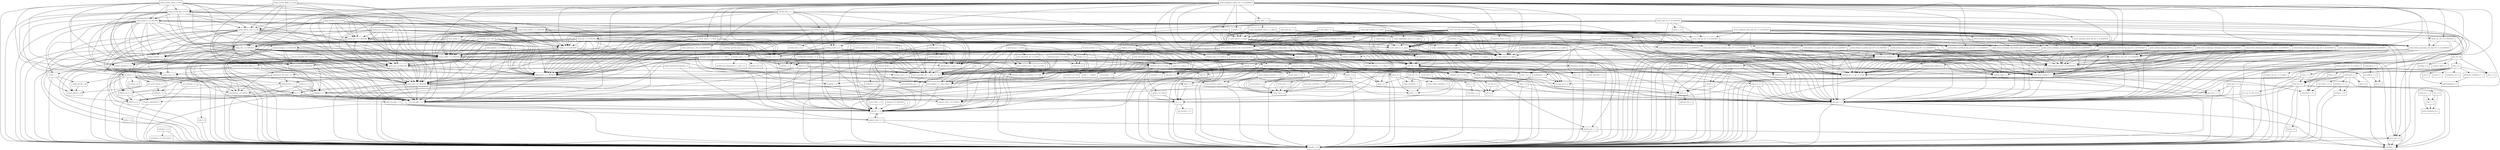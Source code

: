 digraph dependencies {
  node [shape = box, fontsize=10.0];
  activemq_broker_5_15_1 -> activemq_client_5_15_1;
  activemq_broker_5_15_1 -> geronimo_jms_1_1_spec_1_1_1;
  activemq_broker_5_15_1 -> guava_23_0;
  activemq_broker_5_15_1 -> hawtbuf_1_11;
  activemq_broker_5_15_1 -> jackson_databind_2_9_1;
  activemq_broker_5_15_1 -> jboss_transaction_api_1_2_spec_1_0_1_Final;
  activemq_broker_5_15_1 -> org_osgi_core_6_0_0;
  activemq_broker_5_15_1 -> slf4j_api_1_7_25;
  activemq_broker_5_15_1 -> xml_apis_1_4_01;
  activemq_client_5_15_1 -> commons_net_3_6;
  activemq_client_5_15_1 -> geronimo_j2ee_management_1_1_spec_1_0_1;
  activemq_client_5_15_1 -> geronimo_jms_1_1_spec_1_1_1;
  activemq_client_5_15_1 -> hawtbuf_1_11;
  activemq_client_5_15_1 -> jboss_transaction_api_1_2_spec_1_0_1_Final;
  activemq_client_5_15_1 -> slf4j_api_1_7_25;
  activemq_client_5_15_1 -> xml_apis_1_4_01;
  activemq_jms_pool_5_15_1 -> commons_pool2_2_4_2;
  activemq_jms_pool_5_15_1 -> geronimo_jms_1_1_spec_1_1_1;
  activemq_jms_pool_5_15_1 -> jboss_transaction_api_1_2_spec_1_0_1_Final;
  activemq_jms_pool_5_15_1 -> slf4j_api_1_7_25;
  activemq_kahadb_store_5_15_1 -> activemq_broker_5_15_1;
  activemq_kahadb_store_5_15_1 -> activemq_client_5_15_1;
  activemq_kahadb_store_5_15_1 -> geronimo_jms_1_1_spec_1_1_1;
  activemq_kahadb_store_5_15_1 -> jboss_transaction_api_1_2_spec_1_0_1_Final;
  activemq_kahadb_store_5_15_1 -> slf4j_api_1_7_25;
  activemq_openwire_legacy_5_15_1 -> activemq_client_5_15_1;
  activemq_pool_5_15_1 -> activemq_client_5_15_1;
  activemq_pool_5_15_1 -> activemq_jms_pool_5_15_1;
  activemq_pool_5_15_1 -> geronimo_jms_1_1_spec_1_1_1;
  activemq_pool_5_15_1 -> jboss_transaction_api_1_2_spec_1_0_1_Final;
  activemq_pool_5_15_1 -> slf4j_api_1_7_25;
  activemq_spring_5_15_1 -> activemq_broker_5_15_1;
  activemq_spring_5_15_1 -> activemq_client_5_15_1;
  activemq_spring_5_15_1 -> activemq_jms_pool_5_15_1;
  activemq_spring_5_15_1 -> activemq_pool_5_15_1;
  activemq_spring_5_15_1 -> geronimo_jms_1_1_spec_1_1_1;
  activemq_spring_5_15_1 -> jboss_transaction_api_1_2_spec_1_0_1_Final;
  activemq_spring_5_15_1 -> slf4j_api_1_7_25;
  activemq_spring_5_15_1 -> spring_beans_5_0_0_RELEASE;
  activemq_spring_5_15_1 -> spring_context_5_0_0_RELEASE;
  activemq_spring_5_15_1 -> spring_core_5_0_0_RELEASE;
  activemq_spring_5_15_1 -> xbean_spring_4_5;
  activemq_web_5_15_1 -> activemq_broker_5_15_1;
  activemq_web_5_15_1 -> activemq_client_5_15_1;
  activemq_web_5_15_1 -> activemq_spring_5_15_1;
  activemq_web_5_15_1 -> geronimo_jms_1_1_spec_1_1_1;
  activemq_web_5_15_1 -> jaxb_api_2_2_11;
  activemq_web_5_15_1 -> rome_1_0;
  activemq_web_5_15_1 -> slf4j_api_1_7_25;
  activemq_web_5_15_1 -> spring_beans_5_0_0_RELEASE;
  activemq_web_5_15_1 -> spring_core_5_0_0_RELEASE;
  activemq_web_5_15_1 -> spring_web_5_0_0_RELEASE;
  activemq_web_5_15_1 -> spring_webmvc_5_0_0_RELEASE;
  activemq_web_5_15_1 -> xstream_1_4_10;
  ant_1_10_1 -> ant_launcher_1_10_1;
  ant_1_10_1 -> xml_apis_1_4_01;
  asm_tree_6_0 -> asm_6_0;
  asm_util_6_0 -> asm_6_0;
  asm_util_6_0 -> asm_tree_6_0;
  aspectjweaver_1_9_0_BETA_4 -> jcl_over_slf4j_1_7_25;
  aspectjweaver_1_9_0_BETA_4 -> xml_apis_1_4_01;
  atmosphere_runtime_2_4_11_vaadin2 -> commons_pool2_2_4_2;
  atmosphere_runtime_2_4_11_vaadin2 -> jaxb_api_2_2_11;
  atmosphere_runtime_2_4_11_vaadin2 -> vaadin_slf4j_jdk14_1_6_1;
  atmosphere_runtime_2_4_11_vaadin2 -> xml_apis_1_4_01;
  autoencoder_0_1 -> ejml_0_22;
  autoencoder_0_1 -> jcommon_1_0_16;
  autoencoder_0_1 -> jfreechart_1_0_13;
  autoencoder_0_1 -> scala_library_2_10_2;
  autoencoder_0_1 -> scala_swing_2_10_2;
  autoencoder_0_1 -> weka_dev_3_9_1;
  bcpkix_jdk15on_1_58 -> bcprov_jdk15on_1_58;
  bmad_2_4 -> weka_dev_3_9_1;
  bounce_0_18 -> xml_apis_1_4_01;
  cglib_3_2_5 -> ant_1_10_1;
  cglib_3_2_5 -> asm_6_0;
  citizen_intelligence_agency_2017_9_16_SNAPSHOT -> commons_beanutils_1_9_3;
  citizen_intelligence_agency_2017_9_16_SNAPSHOT -> commons_lang_2_6_0_redhat_6;
  citizen_intelligence_agency_2017_9_16_SNAPSHOT -> commons_lang3_3_6;
  citizen_intelligence_agency_2017_9_16_SNAPSHOT -> dcharts_2_0_0_hack23;
  citizen_intelligence_agency_2017_9_16_SNAPSHOT -> ehcache_2_10_4_1_4;
  citizen_intelligence_agency_2017_9_16_SNAPSHOT -> ehcache_web_2_0_4;
  citizen_intelligence_agency_2017_9_16_SNAPSHOT -> gantt_addon_1_0_1;
  citizen_intelligence_agency_2017_9_16_SNAPSHOT -> hibernate_jpa_2_1_api_1_0_0_Final;
  citizen_intelligence_agency_2017_9_16_SNAPSHOT -> joda_time_2_9_9;
  citizen_intelligence_agency_2017_9_16_SNAPSHOT -> jsoup_1_10_2;
  citizen_intelligence_agency_2017_9_16_SNAPSHOT -> model_common_api_2017_9_16_SNAPSHOT;
  citizen_intelligence_agency_2017_9_16_SNAPSHOT -> model_external_riksdagen_documentcontent_impl_2017_9_16_SNAPSHOT;
  citizen_intelligence_agency_2017_9_16_SNAPSHOT -> model_external_riksdagen_dokumentlista_impl_2017_9_16_SNAPSHOT;
  citizen_intelligence_agency_2017_9_16_SNAPSHOT -> model_external_riksdagen_dokumentstatus_impl_2017_9_16_SNAPSHOT;
  citizen_intelligence_agency_2017_9_16_SNAPSHOT -> model_external_riksdagen_person_impl_2017_9_16_SNAPSHOT;
  citizen_intelligence_agency_2017_9_16_SNAPSHOT -> model_external_riksdagen_utskottsforslag_impl_2017_9_16_SNAPSHOT;
  citizen_intelligence_agency_2017_9_16_SNAPSHOT -> model_external_worldbank_data_impl_2017_9_16_SNAPSHOT;
  citizen_intelligence_agency_2017_9_16_SNAPSHOT -> model_internal_application_user_impl_2017_9_16_SNAPSHOT;
  citizen_intelligence_agency_2017_9_16_SNAPSHOT -> qrcode_2_1;
  citizen_intelligence_agency_2017_9_16_SNAPSHOT -> responsive_layout_2_0_0;
  citizen_intelligence_agency_2017_9_16_SNAPSHOT -> service_api_2017_9_16_SNAPSHOT;
  citizen_intelligence_agency_2017_9_16_SNAPSHOT -> service_external_esv_2017_9_16_SNAPSHOT;
  citizen_intelligence_agency_2017_9_16_SNAPSHOT -> slf4j_api_1_7_25;
  citizen_intelligence_agency_2017_9_16_SNAPSHOT -> spring_aop_5_0_0_RELEASE;
  citizen_intelligence_agency_2017_9_16_SNAPSHOT -> spring_beans_5_0_0_RELEASE;
  citizen_intelligence_agency_2017_9_16_SNAPSHOT -> spring_context_5_0_0_RELEASE;
  citizen_intelligence_agency_2017_9_16_SNAPSHOT -> spring_security_core_5_0_0_M4;
  citizen_intelligence_agency_2017_9_16_SNAPSHOT -> spring_security_web_5_0_0_M4;
  citizen_intelligence_agency_2017_9_16_SNAPSHOT -> spring_tx_5_0_0_RELEASE;
  citizen_intelligence_agency_2017_9_16_SNAPSHOT -> spring_web_5_0_0_RELEASE;
  citizen_intelligence_agency_2017_9_16_SNAPSHOT -> vaadin_server_8_2_0_alpha2;
  citizen_intelligence_agency_2017_9_16_SNAPSHOT -> vaadin_shared_8_2_0_alpha2;
  citizen_intelligence_agency_2017_9_16_SNAPSHOT -> vaadin_spring_2_1_0_beta2;
  colt_2_1_4 -> concurrent_1_3_4;
  commons_beanutils_1_9_3 -> commons_collections_3_2_2_redhat_2;
  commons_beanutils_1_9_3 -> jcl_over_slf4j_1_7_25;
  commons_collections4_4_1 -> xml_apis_1_4_01;
  commons_configuration_1_10 -> commons_beanutils_1_9_3;
  commons_configuration_1_10 -> commons_codec_1_10_0_redhat_5;
  commons_configuration_1_10 -> commons_collections_3_2_2_redhat_2;
  commons_configuration_1_10 -> commons_lang_2_6_0_redhat_6;
  commons_configuration_1_10 -> jcl_over_slf4j_1_7_25;
  commons_configuration_1_10 -> xml_apis_1_4_01;
  commons_dbcp2_2_1_1 -> commons_pool2_2_4_2;
  commons_dbcp2_2_1_1 -> jboss_transaction_api_1_2_spec_1_0_1_Final;
  commons_dbcp2_2_1_1 -> jcl_over_slf4j_1_7_25;
  commons_pool2_2_4_2 -> cglib_3_2_5;
  core_1_1_2 -> arpack_combined_all_0_1;
  dcharts_2_0_0_hack23 -> commons_codec_1_10_0_redhat_5;
  dcharts_2_0_0_hack23 -> commons_lang3_3_6;
  dcharts_2_0_0_hack23 -> gwt_user_2_8_1;
  dcharts_2_0_0_hack23 -> vaadin_client_8_2_0_alpha2;
  dcharts_2_0_0_hack23 -> vaadin_server_8_2_0_alpha2;
  dcharts_2_0_0_hack23 -> vaadin_shared_8_2_0_alpha2;
  dom4j_1_6_1 -> jaxb_api_2_2_11;
  dom4j_1_6_1 -> jaxb_xjc_2_2_11;
  dom4j_1_6_1 -> xml_apis_1_4_01;
  dom4j_1_6_1 -> xpp3_1_1_6;
  easybinder_0_3 -> gentyref_1_2_0_vaadin1;
  easybinder_0_3 -> hibernate_jpa_2_1_api_1_0_0_Final;
  easybinder_0_3 -> vaadin_server_8_2_0_alpha2;
  easybinder_0_3 -> vaadin_shared_8_2_0_alpha2;
  easybinder_0_3 -> validation_api_2_0_0_Final;
  ehcache_2_10_4_1_4 -> hibernate_core_5_2_11_Final;
  ehcache_2_10_4_1_4 -> jboss_transaction_api_1_2_spec_1_0_1_Final;
  ehcache_2_10_4_1_4 -> quartz_2_3_0;
  ehcache_2_10_4_1_4 -> slf4j_api_1_7_25;
  ehcache_2_10_4_1_4 -> xml_apis_1_4_01;
  ehcache_3_4_0 -> cache_api_1_0_0;
  ehcache_3_4_0 -> jaxb_api_2_2_11;
  ehcache_3_4_0 -> slf4j_api_1_7_25;
  ehcache_3_4_0 -> xml_apis_1_4_01;
  ehcache_clustered_3_4_0 -> ehcache_2_10_4_1_4;
  ehcache_clustered_3_4_0 -> ehcache_3_4_0;
  ehcache_clustered_3_4_0 -> jaxb_api_2_2_11;
  ehcache_clustered_3_4_0 -> slf4j_api_1_7_25;
  ehcache_clustered_3_4_0 -> xml_apis_1_4_01;
  ehcache_transactions_3_4_0 -> ehcache_2_10_4_1_4;
  ehcache_transactions_3_4_0 -> ehcache_3_4_0;
  ehcache_transactions_3_4_0 -> jboss_transaction_api_1_2_spec_1_0_1_Final;
  ehcache_transactions_3_4_0 -> slf4j_api_1_7_25;
  ehcache_transactions_3_4_0 -> xml_apis_1_4_01;
  ehcache_web_2_0_4 -> ehcache_2_10_4_1_4;
  ehcache_web_2_0_4 -> slf4j_api_1_7_25;
  elasticsearch_rest_client_5_6_2 -> httpasyncclient_4_1_2;
  elasticsearch_rest_client_5_6_2 -> httpclient_4_5_3;
  elasticsearch_rest_client_5_6_2 -> httpcore_4_4_8;
  elasticsearch_rest_client_5_6_2 -> httpcore_nio_4_4_5;
  elasticsearch_rest_client_5_6_2 -> jcl_over_slf4j_1_7_25;
  elasticsearch_rest_client_sniffer_5_6_2 -> elasticsearch_rest_client_5_6_2;
  elasticsearch_rest_client_sniffer_5_6_2 -> httpcore_4_4_8;
  elasticsearch_rest_client_sniffer_5_6_2 -> jackson_core_2_9_1;
  elasticsearch_rest_client_sniffer_5_6_2 -> jcl_over_slf4j_1_7_25;
  encrypt_properties_2017_9_16_SNAPSHOT -> bcprov_jdk15on_1_58;
  encrypt_properties_2017_9_16_SNAPSHOT -> jasypt_1_9_3_redhat_3;
  fluent_hc_4_5_3 -> httpclient_4_5_3;
  fluent_hc_4_5_3 -> httpcore_4_4_8;
  gantt_addon_1_0_1 -> gwt_user_2_8_1;
  gantt_addon_1_0_1 -> vaadin_client_8_2_0_alpha2;
  gantt_addon_1_0_1 -> vaadin_compatibility_client_8_2_0_alpha2;
  gantt_addon_1_0_1 -> vaadin_compatibility_server_8_2_0_alpha2;
  gantt_addon_1_0_1 -> vaadin_server_8_2_0_alpha2;
  gantt_addon_1_0_1 -> vaadin_shared_8_2_0_alpha2;
  geronimo_jms_1_1_spec_1_1_1 -> jboss_transaction_api_1_2_spec_1_0_1_Final;
  googleauth_1_1_2 -> commons_codec_1_10_0_redhat_5;
  googleauth_1_1_2 -> httpclient_4_5_3;
  guava_23_0 -> animal_sniffer_annotations_1_14;
  guava_23_0 -> error_prone_annotations_2_0_18;
  guava_23_0 -> j2objc_annotations_1_1;
  guava_23_0 -> jsr305_1_3_9;
  gwt_dev_2_8_1 -> animal_sniffer_annotations_1_14;
  gwt_dev_2_8_1 -> ant_1_10_1;
  gwt_dev_2_8_1 -> asm_6_0;
  gwt_dev_2_8_1 -> colt_2_1_4;
  gwt_dev_2_8_1 -> gson_2_8_2;
  gwt_dev_2_8_1 -> j2objc_annotations_1_1;
  gwt_dev_2_8_1 -> jsr305_1_3_9;
  gwt_dev_2_8_1 -> org_osgi_core_6_0_0;
  gwt_dev_2_8_1 -> xml_apis_1_4_01;
  gwt_elemental_2_8_1 -> gwt_user_2_8_1;
  gwt_user_2_8_1 -> asm_6_0;
  gwt_user_2_8_1 -> commons_io_2_6;
  gwt_user_2_8_1 -> gson_2_8_2;
  gwt_user_2_8_1 -> gwt_dev_2_8_1;
  gwt_user_2_8_1 -> icu4j_59_1;
  gwt_user_2_8_1 -> jsinterop_annotations_1_0_1;
  gwt_user_2_8_1 -> jsr305_1_3_9;
  gwt_user_2_8_1 -> junit_4_12;
  gwt_user_2_8_1 -> sac_1_3;
  gwt_user_2_8_1 -> validation_api_2_0_0_Final;
  gwt_user_2_8_1 -> xml_apis_1_4_01;
  hawtdispatch_1_22 -> asm_6_0;
  hawtdispatch_1_22 -> org_osgi_core_6_0_0;
  hawtdispatch_scala_1_22 -> hawtdispatch_1_22;
  hawtdispatch_scala_1_22 -> scala_library_2_10_2;
  hawtdispatch_transport_1_22 -> hawtbuf_1_11;
  hawtdispatch_transport_1_22 -> hawtdispatch_1_22;
  hibernate_commons_annotations_5_0_1_Final -> jboss_logging_3_3_1_Final_redhat_1;
  hibernate_core_5_2_11_Final -> ant_1_10_1;
  hibernate_core_5_2_11_Final -> antlr_2_7_7_redhat_7;
  hibernate_core_5_2_11_Final -> byte_buddy_1_7_5;
  hibernate_core_5_2_11_Final -> classmate_1_3_4;
  hibernate_core_5_2_11_Final -> dom4j_1_6_1;
  hibernate_core_5_2_11_Final -> hibernate_commons_annotations_5_0_1_Final;
  hibernate_core_5_2_11_Final -> hibernate_jpa_2_1_api_1_0_0_Final;
  hibernate_core_5_2_11_Final -> jandex_2_0_3_Final;
  hibernate_core_5_2_11_Final -> javassist_3_22_0_CR2;
  hibernate_core_5_2_11_Final -> jaxb_api_2_2_11;
  hibernate_core_5_2_11_Final -> jboss_logging_3_3_1_Final_redhat_1;
  hibernate_core_5_2_11_Final -> jboss_transaction_api_1_2_spec_1_0_1_Final;
  hibernate_core_5_2_11_Final -> validation_api_2_0_0_Final;
  hibernate_core_5_2_11_Final -> xml_apis_1_4_01;
  hibernate_ehcache_5_2_11_Final -> ehcache_2_10_4_1_4;
  hibernate_ehcache_5_2_11_Final -> hibernate_core_5_2_11_Final;
  hibernate_ehcache_5_2_11_Final -> jboss_logging_3_3_1_Final_redhat_1;
  hibernate_ehcache_5_2_11_Final -> jboss_transaction_api_1_2_spec_1_0_1_Final;
  hibernate_jcache_5_2_11_Final -> cache_api_1_0_0;
  hibernate_jcache_5_2_11_Final -> hibernate_core_5_2_11_Final;
  hibernate_jcache_5_2_11_Final -> jboss_logging_3_3_1_Final_redhat_1;
  hibernate_jcache_5_2_11_Final -> jboss_transaction_api_1_2_spec_1_0_1_Final;
  hibernate_search_elasticsearch_5_8_1_Final -> elasticsearch_rest_client_5_6_2;
  hibernate_search_elasticsearch_5_8_1_Final -> elasticsearch_rest_client_sniffer_5_6_2;
  hibernate_search_elasticsearch_5_8_1_Final -> gson_2_8_2;
  hibernate_search_elasticsearch_5_8_1_Final -> hibernate_commons_annotations_5_0_1_Final;
  hibernate_search_elasticsearch_5_8_1_Final -> hibernate_search_engine_5_8_1_Final;
  hibernate_search_elasticsearch_5_8_1_Final -> httpasyncclient_4_1_2;
  hibernate_search_elasticsearch_5_8_1_Final -> httpclient_4_5_3;
  hibernate_search_elasticsearch_5_8_1_Final -> httpcore_4_4_8;
  hibernate_search_elasticsearch_5_8_1_Final -> httpcore_nio_4_4_5;
  hibernate_search_elasticsearch_5_8_1_Final -> jaxb_api_2_2_11;
  hibernate_search_elasticsearch_5_8_1_Final -> jboss_logging_3_3_1_Final_redhat_1;
  hibernate_search_elasticsearch_5_8_1_Final -> lucene_analyzers_common_5_5_4;
  hibernate_search_elasticsearch_5_8_1_Final -> lucene_core_5_5_4;
  hibernate_search_elasticsearch_5_8_1_Final -> lucene_facet_5_5_4;
  hibernate_search_engine_5_8_1_Final -> hibernate_commons_annotations_5_0_1_Final;
  hibernate_search_engine_5_8_1_Final -> jboss_logging_3_3_1_Final_redhat_1;
  hibernate_search_engine_5_8_1_Final -> jboss_transaction_api_1_2_spec_1_0_1_Final;
  hibernate_search_engine_5_8_1_Final -> lucene_analyzers_common_5_5_4;
  hibernate_search_engine_5_8_1_Final -> lucene_core_5_5_4;
  hibernate_search_engine_5_8_1_Final -> lucene_facet_5_5_4;
  hibernate_search_engine_5_8_1_Final -> lucene_misc_5_5_4;
  hibernate_search_engine_5_8_1_Final -> lucene_queries_5_5_4;
  hibernate_search_engine_5_8_1_Final -> lucene_queryparser_5_5_4;
  hibernate_search_engine_5_8_1_Final -> xml_apis_1_4_01;
  hibernate_search_orm_5_8_1_Final -> hibernate_commons_annotations_5_0_1_Final;
  hibernate_search_orm_5_8_1_Final -> hibernate_core_5_2_11_Final;
  hibernate_search_orm_5_8_1_Final -> hibernate_jpa_2_1_api_1_0_0_Final;
  hibernate_search_orm_5_8_1_Final -> hibernate_search_engine_5_8_1_Final;
  hibernate_search_orm_5_8_1_Final -> jboss_transaction_api_1_2_spec_1_0_1_Final;
  hibernate_search_orm_5_8_1_Final -> lucene_core_5_5_4;
  hibernate_validator_6_0_2_Final -> classmate_1_3_4;
  hibernate_validator_6_0_2_Final -> hibernate_jpa_2_1_api_1_0_0_Final;
  hibernate_validator_6_0_2_Final -> jaxb_api_2_2_11;
  hibernate_validator_6_0_2_Final -> jboss_logging_3_3_1_Final_redhat_1;
  hibernate_validator_6_0_2_Final -> joda_time_2_9_9;
  hibernate_validator_6_0_2_Final -> jsoup_1_10_2;
  hibernate_validator_6_0_2_Final -> validation_api_2_0_0_Final;
  hibernate_validator_6_0_2_Final -> xml_apis_1_4_01;
  httpasyncclient_4_1_2 -> httpclient_4_5_3;
  httpasyncclient_4_1_2 -> httpcore_4_4_8;
  httpasyncclient_4_1_2 -> httpcore_nio_4_4_5;
  httpasyncclient_4_1_2 -> jcl_over_slf4j_1_7_25;
  httpclient_4_5_3 -> commons_codec_1_10_0_redhat_5;
  httpclient_4_5_3 -> httpcore_4_4_8;
  httpclient_4_5_3 -> jcl_over_slf4j_1_7_25;
  httpcore_nio_4_4_5 -> httpcore_4_4_8;
  hyperjaxb3_ejb_roundtrip_0_6_2 -> commons_io_2_6;
  hyperjaxb3_ejb_roundtrip_0_6_2 -> commons_lang3_3_6;
  hyperjaxb3_ejb_roundtrip_0_6_2 -> hibernate_jpa_2_1_api_1_0_0_Final;
  hyperjaxb3_ejb_roundtrip_0_6_2 -> hyperjaxb3_ejb_runtime_0_6_2;
  hyperjaxb3_ejb_roundtrip_0_6_2 -> jaxb_api_2_2_11;
  hyperjaxb3_ejb_roundtrip_0_6_2 -> jaxb2_basics_runtime_0_11_1;
  hyperjaxb3_ejb_roundtrip_0_6_2 -> jaxb2_basics_testing_0_10_0;
  hyperjaxb3_ejb_roundtrip_0_6_2 -> jcl_over_slf4j_1_7_25;
  hyperjaxb3_ejb_roundtrip_0_6_2 -> junit_4_12;
  hyperjaxb3_ejb_roundtrip_0_6_2 -> xml_apis_1_4_01;
  hyperjaxb3_ejb_roundtrip_0_6_2 -> xmlunit_1_5;
  hyperjaxb3_ejb_runtime_0_6_2 -> commons_lang3_3_6;
  hyperjaxb3_ejb_runtime_0_6_2 -> hibernate_jpa_2_1_api_1_0_0_Final;
  hyperjaxb3_ejb_runtime_0_6_2 -> jaxb_api_2_2_11;
  hyperjaxb3_ejb_runtime_0_6_2 -> xml_apis_1_4_01;
  icu4j_59_1 -> xml_apis_1_4_01;
  itext_2_1_7 -> bcpkix_jdk15on_1_58;
  itext_2_1_7 -> bcprov_jdk15on_1_58;
  itext_2_1_7 -> xml_apis_1_4_01;
  jackson_databind_2_9_1 -> jackson_annotations_2_9_0;
  jackson_databind_2_9_1 -> jackson_core_2_9_1;
  jackson_databind_2_9_1 -> xml_apis_1_4_01;
  jackson_mapper_asl_1_9_13_redhat_3 -> jackson_core_asl_1_9_13_redhat_3;
  jackson_mapper_asl_1_9_13_redhat_3 -> joda_time_2_9_9;
  jackson_mapper_asl_1_9_13_redhat_3 -> xml_apis_1_4_01;
  jandex_2_0_3_Final -> ant_1_10_1;
  jasypt_1_9_3_redhat_3 -> icu4j_59_1;
  jasypt_hibernate4_1_9_2 -> hibernate_core_5_2_11_Final;
  jasypt_hibernate4_1_9_2 -> jasypt_1_9_3_redhat_3;
  jasypt_spring31_1_9_3_redhat_3 -> jasypt_1_9_3_redhat_3;
  jasypt_spring31_1_9_3_redhat_3 -> spring_beans_5_0_0_RELEASE;
  jasypt_spring31_1_9_3_redhat_3 -> spring_context_5_0_0_RELEASE;
  jasypt_spring31_1_9_3_redhat_3 -> spring_core_5_0_0_RELEASE;
  jasypt_spring31_1_9_3_redhat_3 -> xml_apis_1_4_01;
  java_cup_11b_2015_03_26 -> ant_1_10_1;
  javamelody_core_1_69_0 -> activation_1_1;
  javamelody_core_1_69_0 -> commons_dbcp2_2_1_1;
  javamelody_core_1_69_0 -> ehcache_2_10_4_1_4;
  javamelody_core_1_69_0 -> hibernate_jpa_2_1_api_1_0_0_Final;
  javamelody_core_1_69_0 -> itext_2_1_7;
  javamelody_core_1_69_0 -> javax_interceptor_api_1_2;
  javamelody_core_1_69_0 -> javax_mail_1_6_0;
  javamelody_core_1_69_0 -> jrobin_1_6_0;
  javamelody_core_1_69_0 -> log4j_over_slf4j_1_7_25;
  javamelody_core_1_69_0 -> logback_classic_1_2_3;
  javamelody_core_1_69_0 -> logback_core_1_2_3;
  javamelody_core_1_69_0 -> quartz_2_3_0;
  javamelody_core_1_69_0 -> slf4j_api_1_7_25;
  javamelody_core_1_69_0 -> spring_aop_5_0_0_RELEASE;
  javamelody_core_1_69_0 -> spring_beans_5_0_0_RELEASE;
  javamelody_core_1_69_0 -> spring_context_5_0_0_RELEASE;
  javamelody_core_1_69_0 -> spring_core_5_0_0_RELEASE;
  javamelody_core_1_69_0 -> spring_web_5_0_0_RELEASE;
  javamelody_core_1_69_0 -> xml_apis_1_4_01;
  javamelody_core_1_69_0 -> xstream_1_4_10;
  javax_mail_1_6_0 -> activation_1_1;
  javax_mail_1_6_0 -> xml_apis_1_4_01;
  jaxb_api_2_2_11 -> activation_1_1;
  jaxb_api_2_2_11 -> xml_apis_1_4_01;
  jaxb_core_2_2_11 -> activation_1_1;
  jaxb_core_2_2_11 -> jaxb_api_2_2_11;
  jaxb_core_2_2_11 -> xml_apis_1_4_01;
  jaxb_impl_2_2_11 -> activation_1_1;
  jaxb_impl_2_2_11 -> jaxb_api_2_2_11;
  jaxb_impl_2_2_11 -> jaxb_core_2_2_11;
  jaxb_impl_2_2_11 -> xml_apis_1_4_01;
  jaxb_xjc_2_2_11 -> activation_1_1;
  jaxb_xjc_2_2_11 -> ant_1_10_1;
  jaxb_xjc_2_2_11 -> jaxb_api_2_2_11;
  jaxb_xjc_2_2_11 -> jaxb_core_2_2_11;
  jaxb_xjc_2_2_11 -> xml_apis_1_4_01;
  jaxb2_basics_runtime_0_11_1 -> activation_1_1;
  jaxb2_basics_runtime_0_11_1 -> jaxb_api_2_2_11;
  jaxb2_basics_runtime_0_11_1 -> jaxb_core_2_2_11;
  jaxb2_basics_runtime_0_11_1 -> xml_apis_1_4_01;
  jaxb2_basics_testing_0_10_0 -> commons_io_2_6;
  jaxb2_basics_testing_0_10_0 -> jaxb_api_2_2_11;
  jaxb2_basics_testing_0_10_0 -> jaxb2_basics_runtime_0_11_1;
  jaxb2_basics_testing_0_10_0 -> jcl_over_slf4j_1_7_25;
  jaxb2_basics_testing_0_10_0 -> junit_4_12;
  jaxb2_basics_testing_0_10_0 -> xml_apis_1_4_01;
  jaxb2_basics_testing_0_10_0 -> xmlunit_1_5;
  jaxb2_basics_tools_0_10_0 -> commons_beanutils_1_9_3;
  jaxb2_basics_tools_0_10_0 -> commons_lang3_3_6;
  jaxb2_basics_tools_0_10_0 -> jaxb_api_2_2_11;
  jaxb2_basics_tools_0_10_0 -> jaxb_core_2_2_11;
  jaxb2_basics_tools_0_10_0 -> jaxb_xjc_2_2_11;
  jaxb2_basics_tools_0_10_0 -> jaxb2_basics_runtime_0_11_1;
  jaxb2_basics_tools_0_10_0 -> jcl_over_slf4j_1_7_25;
  jaxb2_basics_tools_0_10_0 -> spring_beans_5_0_0_RELEASE;
  jaxb2_basics_tools_0_10_0 -> spring_context_5_0_0_RELEASE;
  jaxb2_basics_tools_0_10_0 -> xml_apis_1_4_01;
  jboss_connector_api_1_7_spec_1_0_0_Final -> jboss_transaction_api_1_2_spec_1_0_1_Final;
  jboss_logging_3_3_1_Final_redhat_1 -> log4j_over_slf4j_1_7_25;
  jboss_logging_3_3_1_Final_redhat_1 -> slf4j_api_1_7_25;
  jboss_transaction_api_1_2_spec_1_0_1_Final -> javax_interceptor_api_1_2;
  jboss_transaction_spi_7_6_0_Final -> jboss_connector_api_1_7_spec_1_0_0_Final;
  jboss_transaction_spi_7_6_0_Final -> jboss_logging_3_3_1_Final_redhat_1;
  jboss_transaction_spi_7_6_0_Final -> jboss_transaction_api_1_2_spec_1_0_1_Final;
  jcl_over_slf4j_1_7_25 -> slf4j_api_1_7_25;
  jcommon_1_0_16 -> xml_apis_1_4_01;
  jdom2_2_0_6 -> xml_apis_1_4_01;
  jfilechooser_bookmarks_0_1_5 -> jclipboardhelper_0_1_0;
  jfreechart_1_0_13 -> jcommon_1_0_16;
  jfreechart_1_0_13 -> xml_apis_1_4_01;
  jms_1_1 -> jboss_transaction_api_1_2_spec_1_0_1_Final;
  jna_platform_4_5_0 -> jna_4_5_0;
  jrobin_1_6_0 -> xml_apis_1_4_01;
  jsoup_1_10_2 -> xml_apis_1_4_01;
  jul_to_slf4j_1_7_25 -> slf4j_api_1_7_25;
  junit_4_12 -> hamcrest_core_1_3;
  liquibase_core_3_5_3 -> ant_1_10_1;
  liquibase_core_3_5_3 -> org_osgi_core_6_0_0;
  liquibase_core_3_5_3 -> snakeyaml_1_18;
  liquibase_core_3_5_3 -> spring_beans_5_0_0_RELEASE;
  liquibase_core_3_5_3 -> spring_context_5_0_0_RELEASE;
  liquibase_core_3_5_3 -> spring_core_5_0_0_RELEASE;
  liquibase_core_3_5_3 -> xml_apis_1_4_01;
  log4j_over_slf4j_1_7_25 -> slf4j_api_1_7_25;
  log4j_over_slf4j_1_7_25 -> xml_apis_1_4_01;
  logback_classic_1_2_3 -> logback_core_1_2_3;
  logback_classic_1_2_3 -> slf4j_api_1_7_25;
  logback_classic_1_2_3 -> xml_apis_1_4_01;
  logback_core_1_2_3 -> javax_mail_1_6_0;
  logback_core_1_2_3 -> xml_apis_1_4_01;
  logback_elasticsearch_appender_1_6 -> jackson_core_2_9_1;
  logback_elasticsearch_appender_1_6 -> logback_classic_1_2_3;
  logback_elasticsearch_appender_1_6 -> logback_core_1_2_3;
  logback_elasticsearch_appender_1_6 -> slf4j_api_1_7_25;
  lucene_analyzers_common_5_5_4 -> lucene_core_5_5_4;
  lucene_analyzers_common_5_5_4 -> xml_apis_1_4_01;
  lucene_analyzers_phonetic_5_5_4 -> commons_codec_1_10_0_redhat_5;
  lucene_analyzers_phonetic_5_5_4 -> lucene_analyzers_common_5_5_4;
  lucene_analyzers_phonetic_5_5_4 -> lucene_core_5_5_4;
  lucene_backward_codecs_5_5_4 -> lucene_core_5_5_4;
  lucene_facet_5_5_4 -> lucene_core_5_5_4;
  lucene_facet_5_5_4 -> lucene_queries_5_5_4;
  lucene_misc_5_5_4 -> lucene_core_5_5_4;
  lucene_queries_5_5_4 -> lucene_core_5_5_4;
  lucene_queryparser_5_5_4 -> lucene_core_5_5_4;
  lucene_queryparser_5_5_4 -> lucene_queries_5_5_4;
  lucene_queryparser_5_5_4 -> xml_apis_1_4_01;
  meka_1_9_1 -> autoencoder_0_1;
  meka_1_9_1 -> bmad_2_4;
  meka_1_9_1 -> jama_1_0_3;
  meka_1_9_1 -> jclipboardhelper_0_1_0;
  meka_1_9_1 -> jfilechooser_bookmarks_0_1_5;
  meka_1_9_1 -> markdownj_core_0_4;
  meka_1_9_1 -> mst_4_0;
  meka_1_9_1 -> mulan_1_4_0;
  meka_1_9_1 -> scala_library_2_10_2;
  meka_1_9_1 -> trove4j_3_0_3;
  meka_1_9_1 -> weka_dev_3_9_1;
  moa_2017_06 -> commons_math3_3_6_1;
  moa_2017_06 -> jama_1_0_3;
  moa_2017_06 -> meka_1_9_1;
  moa_2017_06 -> sizeofag_1_0_0;
  moa_2017_06 -> weka_dev_3_9_1;
  model_common_impl_2017_9_16_SNAPSHOT -> jaxb_api_2_2_11;
  model_common_impl_2017_9_16_SNAPSHOT -> model_common_api_2017_9_16_SNAPSHOT;
  model_common_impl_2017_9_16_SNAPSHOT -> slf4j_api_1_7_25;
  model_external_riksdagen_documentcontent_impl_2017_9_16_SNAPSHOT -> hibernate_jpa_2_1_api_1_0_0_Final;
  model_external_riksdagen_documentcontent_impl_2017_9_16_SNAPSHOT -> hyperjaxb3_ejb_roundtrip_0_6_2;
  model_external_riksdagen_documentcontent_impl_2017_9_16_SNAPSHOT -> jaxb_api_2_2_11;
  model_external_riksdagen_documentcontent_impl_2017_9_16_SNAPSHOT -> jaxb2_basics_runtime_0_11_1;
  model_external_riksdagen_documentcontent_impl_2017_9_16_SNAPSHOT -> model_common_api_2017_9_16_SNAPSHOT;
  model_external_riksdagen_documentcontent_impl_2017_9_16_SNAPSHOT -> xml_apis_1_4_01;
  model_external_riksdagen_dokumentlista_impl_2017_9_16_SNAPSHOT -> hibernate_jpa_2_1_api_1_0_0_Final;
  model_external_riksdagen_dokumentlista_impl_2017_9_16_SNAPSHOT -> hyperjaxb3_ejb_roundtrip_0_6_2;
  model_external_riksdagen_dokumentlista_impl_2017_9_16_SNAPSHOT -> jaxb_api_2_2_11;
  model_external_riksdagen_dokumentlista_impl_2017_9_16_SNAPSHOT -> jaxb2_basics_runtime_0_11_1;
  model_external_riksdagen_dokumentlista_impl_2017_9_16_SNAPSHOT -> model_common_api_2017_9_16_SNAPSHOT;
  model_external_riksdagen_dokumentlista_impl_2017_9_16_SNAPSHOT -> xml_apis_1_4_01;
  model_external_riksdagen_dokumentstatus_impl_2017_9_16_SNAPSHOT -> hibernate_jpa_2_1_api_1_0_0_Final;
  model_external_riksdagen_dokumentstatus_impl_2017_9_16_SNAPSHOT -> hyperjaxb3_ejb_roundtrip_0_6_2;
  model_external_riksdagen_dokumentstatus_impl_2017_9_16_SNAPSHOT -> jaxb_api_2_2_11;
  model_external_riksdagen_dokumentstatus_impl_2017_9_16_SNAPSHOT -> jaxb2_basics_runtime_0_11_1;
  model_external_riksdagen_dokumentstatus_impl_2017_9_16_SNAPSHOT -> model_common_api_2017_9_16_SNAPSHOT;
  model_external_riksdagen_dokumentstatus_impl_2017_9_16_SNAPSHOT -> model_common_impl_2017_9_16_SNAPSHOT;
  model_external_riksdagen_dokumentstatus_impl_2017_9_16_SNAPSHOT -> xml_apis_1_4_01;
  model_external_riksdagen_person_impl_2017_9_16_SNAPSHOT -> hibernate_jpa_2_1_api_1_0_0_Final;
  model_external_riksdagen_person_impl_2017_9_16_SNAPSHOT -> hyperjaxb3_ejb_roundtrip_0_6_2;
  model_external_riksdagen_person_impl_2017_9_16_SNAPSHOT -> jaxb_api_2_2_11;
  model_external_riksdagen_person_impl_2017_9_16_SNAPSHOT -> jaxb2_basics_runtime_0_11_1;
  model_external_riksdagen_person_impl_2017_9_16_SNAPSHOT -> model_common_api_2017_9_16_SNAPSHOT;
  model_external_riksdagen_person_impl_2017_9_16_SNAPSHOT -> model_common_impl_2017_9_16_SNAPSHOT;
  model_external_riksdagen_person_impl_2017_9_16_SNAPSHOT -> xml_apis_1_4_01;
  model_external_riksdagen_personlista_impl_2017_9_16_SNAPSHOT -> hibernate_jpa_2_1_api_1_0_0_Final;
  model_external_riksdagen_personlista_impl_2017_9_16_SNAPSHOT -> hyperjaxb3_ejb_roundtrip_0_6_2;
  model_external_riksdagen_personlista_impl_2017_9_16_SNAPSHOT -> jaxb_api_2_2_11;
  model_external_riksdagen_personlista_impl_2017_9_16_SNAPSHOT -> jaxb2_basics_runtime_0_11_1;
  model_external_riksdagen_personlista_impl_2017_9_16_SNAPSHOT -> model_common_api_2017_9_16_SNAPSHOT;
  model_external_riksdagen_personlista_impl_2017_9_16_SNAPSHOT -> model_common_impl_2017_9_16_SNAPSHOT;
  model_external_riksdagen_personlista_impl_2017_9_16_SNAPSHOT -> xml_apis_1_4_01;
  model_external_riksdagen_utskottsforslag_impl_2017_9_16_SNAPSHOT -> hibernate_jpa_2_1_api_1_0_0_Final;
  model_external_riksdagen_utskottsforslag_impl_2017_9_16_SNAPSHOT -> hyperjaxb3_ejb_roundtrip_0_6_2;
  model_external_riksdagen_utskottsforslag_impl_2017_9_16_SNAPSHOT -> hyperjaxb3_ejb_runtime_0_6_2;
  model_external_riksdagen_utskottsforslag_impl_2017_9_16_SNAPSHOT -> jaxb_api_2_2_11;
  model_external_riksdagen_utskottsforslag_impl_2017_9_16_SNAPSHOT -> jaxb2_basics_runtime_0_11_1;
  model_external_riksdagen_utskottsforslag_impl_2017_9_16_SNAPSHOT -> model_common_api_2017_9_16_SNAPSHOT;
  model_external_riksdagen_utskottsforslag_impl_2017_9_16_SNAPSHOT -> model_common_impl_2017_9_16_SNAPSHOT;
  model_external_riksdagen_utskottsforslag_impl_2017_9_16_SNAPSHOT -> xml_apis_1_4_01;
  model_external_riksdagen_votering_impl_2017_9_16_SNAPSHOT -> hibernate_jpa_2_1_api_1_0_0_Final;
  model_external_riksdagen_votering_impl_2017_9_16_SNAPSHOT -> hyperjaxb3_ejb_roundtrip_0_6_2;
  model_external_riksdagen_votering_impl_2017_9_16_SNAPSHOT -> jaxb_api_2_2_11;
  model_external_riksdagen_votering_impl_2017_9_16_SNAPSHOT -> jaxb2_basics_runtime_0_11_1;
  model_external_riksdagen_votering_impl_2017_9_16_SNAPSHOT -> model_common_api_2017_9_16_SNAPSHOT;
  model_external_riksdagen_votering_impl_2017_9_16_SNAPSHOT -> model_common_impl_2017_9_16_SNAPSHOT;
  model_external_riksdagen_votering_impl_2017_9_16_SNAPSHOT -> xml_apis_1_4_01;
  model_external_riksdagen_voteringlista_impl_2017_9_16_SNAPSHOT -> hibernate_jpa_2_1_api_1_0_0_Final;
  model_external_riksdagen_voteringlista_impl_2017_9_16_SNAPSHOT -> hyperjaxb3_ejb_roundtrip_0_6_2;
  model_external_riksdagen_voteringlista_impl_2017_9_16_SNAPSHOT -> jaxb_api_2_2_11;
  model_external_riksdagen_voteringlista_impl_2017_9_16_SNAPSHOT -> jaxb2_basics_runtime_0_11_1;
  model_external_riksdagen_voteringlista_impl_2017_9_16_SNAPSHOT -> model_common_api_2017_9_16_SNAPSHOT;
  model_external_riksdagen_voteringlista_impl_2017_9_16_SNAPSHOT -> xml_apis_1_4_01;
  model_external_val_kommunvalkrets_impl_2017_9_16_SNAPSHOT -> hibernate_jpa_2_1_api_1_0_0_Final;
  model_external_val_kommunvalkrets_impl_2017_9_16_SNAPSHOT -> hyperjaxb3_ejb_roundtrip_0_6_2;
  model_external_val_kommunvalkrets_impl_2017_9_16_SNAPSHOT -> jaxb_api_2_2_11;
  model_external_val_kommunvalkrets_impl_2017_9_16_SNAPSHOT -> jaxb2_basics_runtime_0_11_1;
  model_external_val_kommunvalkrets_impl_2017_9_16_SNAPSHOT -> model_common_api_2017_9_16_SNAPSHOT;
  model_external_val_kommunvalkrets_impl_2017_9_16_SNAPSHOT -> xml_apis_1_4_01;
  model_external_val_landstingvalkrets_impl_2017_9_16_SNAPSHOT -> hibernate_jpa_2_1_api_1_0_0_Final;
  model_external_val_landstingvalkrets_impl_2017_9_16_SNAPSHOT -> hyperjaxb3_ejb_roundtrip_0_6_2;
  model_external_val_landstingvalkrets_impl_2017_9_16_SNAPSHOT -> jaxb_api_2_2_11;
  model_external_val_landstingvalkrets_impl_2017_9_16_SNAPSHOT -> jaxb2_basics_runtime_0_11_1;
  model_external_val_landstingvalkrets_impl_2017_9_16_SNAPSHOT -> model_common_api_2017_9_16_SNAPSHOT;
  model_external_val_landstingvalkrets_impl_2017_9_16_SNAPSHOT -> xml_apis_1_4_01;
  model_external_val_partier_impl_2017_9_16_SNAPSHOT -> hibernate_jpa_2_1_api_1_0_0_Final;
  model_external_val_partier_impl_2017_9_16_SNAPSHOT -> hyperjaxb3_ejb_roundtrip_0_6_2;
  model_external_val_partier_impl_2017_9_16_SNAPSHOT -> jaxb_api_2_2_11;
  model_external_val_partier_impl_2017_9_16_SNAPSHOT -> jaxb2_basics_runtime_0_11_1;
  model_external_val_partier_impl_2017_9_16_SNAPSHOT -> model_common_api_2017_9_16_SNAPSHOT;
  model_external_val_partier_impl_2017_9_16_SNAPSHOT -> model_common_impl_2017_9_16_SNAPSHOT;
  model_external_val_partier_impl_2017_9_16_SNAPSHOT -> xml_apis_1_4_01;
  model_external_val_riksdagsvalkrets_impl_2017_9_16_SNAPSHOT -> hibernate_jpa_2_1_api_1_0_0_Final;
  model_external_val_riksdagsvalkrets_impl_2017_9_16_SNAPSHOT -> hyperjaxb3_ejb_roundtrip_0_6_2;
  model_external_val_riksdagsvalkrets_impl_2017_9_16_SNAPSHOT -> jaxb_api_2_2_11;
  model_external_val_riksdagsvalkrets_impl_2017_9_16_SNAPSHOT -> jaxb2_basics_runtime_0_11_1;
  model_external_val_riksdagsvalkrets_impl_2017_9_16_SNAPSHOT -> model_common_api_2017_9_16_SNAPSHOT;
  model_external_val_riksdagsvalkrets_impl_2017_9_16_SNAPSHOT -> xml_apis_1_4_01;
  model_external_worldbank_data_impl_2017_9_16_SNAPSHOT -> hibernate_jpa_2_1_api_1_0_0_Final;
  model_external_worldbank_data_impl_2017_9_16_SNAPSHOT -> hyperjaxb3_ejb_roundtrip_0_6_2;
  model_external_worldbank_data_impl_2017_9_16_SNAPSHOT -> jaxb_api_2_2_11;
  model_external_worldbank_data_impl_2017_9_16_SNAPSHOT -> jaxb2_basics_runtime_0_11_1;
  model_external_worldbank_data_impl_2017_9_16_SNAPSHOT -> model_common_api_2017_9_16_SNAPSHOT;
  model_external_worldbank_indicators_impl_2017_9_16_SNAPSHOT -> hibernate_jpa_2_1_api_1_0_0_Final;
  model_external_worldbank_indicators_impl_2017_9_16_SNAPSHOT -> hyperjaxb3_ejb_roundtrip_0_6_2;
  model_external_worldbank_indicators_impl_2017_9_16_SNAPSHOT -> jaxb_api_2_2_11;
  model_external_worldbank_indicators_impl_2017_9_16_SNAPSHOT -> jaxb2_basics_runtime_0_11_1;
  model_external_worldbank_indicators_impl_2017_9_16_SNAPSHOT -> model_common_api_2017_9_16_SNAPSHOT;
  model_external_worldbank_indicators_impl_2017_9_16_SNAPSHOT -> xml_apis_1_4_01;
  model_external_worldbank_topic_impl_2017_9_16_SNAPSHOT -> hibernate_jpa_2_1_api_1_0_0_Final;
  model_external_worldbank_topic_impl_2017_9_16_SNAPSHOT -> hyperjaxb3_ejb_roundtrip_0_6_2;
  model_external_worldbank_topic_impl_2017_9_16_SNAPSHOT -> jaxb_api_2_2_11;
  model_external_worldbank_topic_impl_2017_9_16_SNAPSHOT -> jaxb2_basics_runtime_0_11_1;
  model_external_worldbank_topic_impl_2017_9_16_SNAPSHOT -> model_common_api_2017_9_16_SNAPSHOT;
  model_external_worldbank_topic_impl_2017_9_16_SNAPSHOT -> xml_apis_1_4_01;
  model_internal_application_user_impl_2017_9_16_SNAPSHOT -> hibernate_jpa_2_1_api_1_0_0_Final;
  model_internal_application_user_impl_2017_9_16_SNAPSHOT -> jaxb_api_2_2_11;
  model_internal_application_user_impl_2017_9_16_SNAPSHOT -> jaxb2_basics_runtime_0_11_1;
  model_internal_application_user_impl_2017_9_16_SNAPSHOT -> model_common_api_2017_9_16_SNAPSHOT;
  model_internal_application_user_impl_2017_9_16_SNAPSHOT -> model_common_impl_2017_9_16_SNAPSHOT;
  model_internal_application_user_impl_2017_9_16_SNAPSHOT -> xml_apis_1_4_01;
  mtj_1_0_4 -> arpack_combined_all_0_1;
  mtj_1_0_4 -> core_1_1_2;
  mulan_1_4_0 -> jaxb_api_2_2_11;
  mulan_1_4_0 -> weka_dev_3_9_1;
  mulan_1_4_0 -> xml_apis_1_4_01;
  narayana_jta_5_7_0_Final -> geronimo_jms_1_1_spec_1_1_1;
  narayana_jta_5_7_0_Final -> javax_interceptor_api_1_2;
  narayana_jta_5_7_0_Final -> jboss_connector_api_1_7_spec_1_0_0_Final;
  narayana_jta_5_7_0_Final -> jboss_logging_3_3_1_Final_redhat_1;
  narayana_jta_5_7_0_Final -> jboss_transaction_api_1_2_spec_1_0_1_Final;
  narayana_jta_5_7_0_Final -> jboss_transaction_spi_7_6_0_Final;
  narayana_jta_5_7_0_Final -> xml_apis_1_4_01;
  nekohtml_1_9_22 -> xercesImpl_2_11_0_SP5_redhat_1;
  nekohtml_1_9_22 -> xml_apis_1_4_01;
  netlib_java_1_1 -> arpack_combined_all_0_1;
  netlib_java_1_1 -> core_1_1_2;
  poi_3_17 -> commons_codec_1_10_0_redhat_5;
  poi_3_17 -> commons_collections4_4_1;
  poi_3_17 -> jaxb_api_2_2_11;
  poi_3_17 -> jcl_over_slf4j_1_7_25;
  poi_3_17 -> xml_apis_1_4_01;
  poi_ooxml_3_17 -> bcpkix_jdk15on_1_58;
  poi_ooxml_3_17 -> bcprov_jdk15on_1_58;
  poi_ooxml_3_17 -> commons_collections4_4_1;
  poi_ooxml_3_17 -> curvesapi_1_05;
  poi_ooxml_3_17 -> jaxb_api_2_2_11;
  poi_ooxml_3_17 -> junit_4_12;
  poi_ooxml_3_17 -> poi_3_17;
  poi_ooxml_3_17 -> poi_ooxml_schemas_3_17;
  poi_ooxml_3_17 -> poi_scratchpad_3_17;
  poi_ooxml_3_17 -> xml_apis_1_4_01;
  poi_ooxml_3_17 -> xmlbeans_2_6_0;
  poi_ooxml_schemas_3_17 -> poi_ooxml_3_17;
  poi_ooxml_schemas_3_17 -> xml_apis_1_4_01;
  poi_ooxml_schemas_3_17 -> xmlbeans_2_6_0;
  poi_scratchpad_3_17 -> poi_3_17;
  poi_scratchpad_3_17 -> xml_apis_1_4_01;
  postgresql_42_1_4 -> jboss_transaction_api_1_2_spec_1_0_1_Final;
  postgresql_42_1_4 -> jna_4_5_0;
  postgresql_42_1_4 -> jna_platform_4_5_0;
  postgresql_42_1_4 -> org_osgi_core_6_0_0;
  postgresql_42_1_4 -> xml_apis_1_4_01;
  qrcode_2_1 -> gwt_user_2_8_1;
  qrcode_2_1 -> vaadin_client_8_2_0_alpha2;
  qrcode_2_1 -> vaadin_server_8_2_0_alpha2;
  qrcode_2_1 -> vaadin_shared_8_2_0_alpha2;
  quartz_2_3_0 -> jaxb_api_2_2_11;
  quartz_2_3_0 -> jboss_logging_3_3_1_Final_redhat_1;
  quartz_2_3_0 -> jboss_transaction_api_1_2_spec_1_0_1_Final;
  quartz_2_3_0 -> slf4j_api_1_7_25;
  quartz_2_3_0 -> xml_apis_1_4_01;
  responsive_layout_2_0_0 -> vaadin_server_8_2_0_alpha2;
  responsive_layout_2_0_0 -> vaadin_shared_8_2_0_alpha2;
  rome_1_0 -> xml_apis_1_4_01;
  scala_library_2_10_2 -> xml_apis_1_4_01;
  scala_swing_2_10_2 -> scala_library_2_10_2;
  service_api_2017_9_16_SNAPSHOT -> commons_lang3_3_6;
  service_api_2017_9_16_SNAPSHOT -> hibernate_jpa_2_1_api_1_0_0_Final;
  service_api_2017_9_16_SNAPSHOT -> model_internal_application_user_impl_2017_9_16_SNAPSHOT;
  service_component_agent_api_2017_9_16_SNAPSHOT -> model_internal_application_user_impl_2017_9_16_SNAPSHOT;
  service_component_agent_impl_2017_9_16_SNAPSHOT -> commons_lang3_3_6;
  service_component_agent_impl_2017_9_16_SNAPSHOT -> geronimo_jms_1_1_spec_1_1_1;
  service_component_agent_impl_2017_9_16_SNAPSHOT -> hibernate_jpa_2_1_api_1_0_0_Final;
  service_component_agent_impl_2017_9_16_SNAPSHOT -> joda_time_2_9_9;
  service_component_agent_impl_2017_9_16_SNAPSHOT -> model_external_riksdagen_documentcontent_impl_2017_9_16_SNAPSHOT;
  service_component_agent_impl_2017_9_16_SNAPSHOT -> model_external_riksdagen_dokumentlista_impl_2017_9_16_SNAPSHOT;
  service_component_agent_impl_2017_9_16_SNAPSHOT -> model_external_riksdagen_dokumentstatus_impl_2017_9_16_SNAPSHOT;
  service_component_agent_impl_2017_9_16_SNAPSHOT -> model_external_riksdagen_person_impl_2017_9_16_SNAPSHOT;
  service_component_agent_impl_2017_9_16_SNAPSHOT -> model_external_riksdagen_personlista_impl_2017_9_16_SNAPSHOT;
  service_component_agent_impl_2017_9_16_SNAPSHOT -> model_external_riksdagen_utskottsforslag_impl_2017_9_16_SNAPSHOT;
  service_component_agent_impl_2017_9_16_SNAPSHOT -> model_external_riksdagen_votering_impl_2017_9_16_SNAPSHOT;
  service_component_agent_impl_2017_9_16_SNAPSHOT -> model_external_riksdagen_voteringlista_impl_2017_9_16_SNAPSHOT;
  service_component_agent_impl_2017_9_16_SNAPSHOT -> model_external_worldbank_indicators_impl_2017_9_16_SNAPSHOT;
  service_component_agent_impl_2017_9_16_SNAPSHOT -> model_internal_application_user_impl_2017_9_16_SNAPSHOT;
  service_component_agent_impl_2017_9_16_SNAPSHOT -> service_component_agent_api_2017_9_16_SNAPSHOT;
  service_component_agent_impl_2017_9_16_SNAPSHOT -> service_data_api_2017_9_16_SNAPSHOT;
  service_component_agent_impl_2017_9_16_SNAPSHOT -> service_external_common_2017_9_16_SNAPSHOT;
  service_component_agent_impl_2017_9_16_SNAPSHOT -> service_external_riksdagen_2017_9_16_SNAPSHOT;
  service_component_agent_impl_2017_9_16_SNAPSHOT -> service_external_val_2017_9_16_SNAPSHOT;
  service_component_agent_impl_2017_9_16_SNAPSHOT -> service_external_worldbank_2017_9_16_SNAPSHOT;
  service_component_agent_impl_2017_9_16_SNAPSHOT -> slf4j_api_1_7_25;
  service_component_agent_impl_2017_9_16_SNAPSHOT -> spring_beans_5_0_0_RELEASE;
  service_component_agent_impl_2017_9_16_SNAPSHOT -> spring_context_5_0_0_RELEASE;
  service_component_agent_impl_2017_9_16_SNAPSHOT -> spring_jms_5_0_0_RELEASE;
  service_component_agent_impl_2017_9_16_SNAPSHOT -> spring_tx_5_0_0_RELEASE;
  service_data_api_2017_9_16_SNAPSHOT -> hibernate_jpa_2_1_api_1_0_0_Final;
  service_data_api_2017_9_16_SNAPSHOT -> model_internal_application_user_impl_2017_9_16_SNAPSHOT;
  service_data_impl_2017_9_16_SNAPSHOT -> commons_beanutils_1_9_3;
  service_data_impl_2017_9_16_SNAPSHOT -> commons_lang_2_6_0_redhat_6;
  service_data_impl_2017_9_16_SNAPSHOT -> commons_lang3_3_6;
  service_data_impl_2017_9_16_SNAPSHOT -> hibernate_core_5_2_11_Final;
  service_data_impl_2017_9_16_SNAPSHOT -> hibernate_jpa_2_1_api_1_0_0_Final;
  service_data_impl_2017_9_16_SNAPSHOT -> hibernate_search_engine_5_8_1_Final;
  service_data_impl_2017_9_16_SNAPSHOT -> hibernate_search_orm_5_8_1_Final;
  service_data_impl_2017_9_16_SNAPSHOT -> liquibase_core_3_5_3;
  service_data_impl_2017_9_16_SNAPSHOT -> lucene_analyzers_common_5_5_4;
  service_data_impl_2017_9_16_SNAPSHOT -> lucene_core_5_5_4;
  service_data_impl_2017_9_16_SNAPSHOT -> model_external_riksdagen_documentcontent_impl_2017_9_16_SNAPSHOT;
  service_data_impl_2017_9_16_SNAPSHOT -> model_external_riksdagen_dokumentlista_impl_2017_9_16_SNAPSHOT;
  service_data_impl_2017_9_16_SNAPSHOT -> model_external_riksdagen_dokumentstatus_impl_2017_9_16_SNAPSHOT;
  service_data_impl_2017_9_16_SNAPSHOT -> model_external_riksdagen_person_impl_2017_9_16_SNAPSHOT;
  service_data_impl_2017_9_16_SNAPSHOT -> model_external_riksdagen_utskottsforslag_impl_2017_9_16_SNAPSHOT;
  service_data_impl_2017_9_16_SNAPSHOT -> model_external_riksdagen_votering_impl_2017_9_16_SNAPSHOT;
  service_data_impl_2017_9_16_SNAPSHOT -> model_external_val_partier_impl_2017_9_16_SNAPSHOT;
  service_data_impl_2017_9_16_SNAPSHOT -> model_external_worldbank_data_impl_2017_9_16_SNAPSHOT;
  service_data_impl_2017_9_16_SNAPSHOT -> model_external_worldbank_indicators_impl_2017_9_16_SNAPSHOT;
  service_data_impl_2017_9_16_SNAPSHOT -> model_internal_application_user_impl_2017_9_16_SNAPSHOT;
  service_data_impl_2017_9_16_SNAPSHOT -> service_data_api_2017_9_16_SNAPSHOT;
  service_data_impl_2017_9_16_SNAPSHOT -> slf4j_api_1_7_25;
  service_data_impl_2017_9_16_SNAPSHOT -> spring_beans_5_0_0_RELEASE;
  service_data_impl_2017_9_16_SNAPSHOT -> spring_context_5_0_0_RELEASE;
  service_data_impl_2017_9_16_SNAPSHOT -> spring_jdbc_5_0_0_RELEASE;
  service_data_impl_2017_9_16_SNAPSHOT -> spring_tx_5_0_0_RELEASE;
  service_external_common_2017_9_16_SNAPSHOT -> fluent_hc_4_5_3;
  service_external_common_2017_9_16_SNAPSHOT -> jdom2_2_0_6;
  service_external_common_2017_9_16_SNAPSHOT -> slf4j_api_1_7_25;
  service_external_common_2017_9_16_SNAPSHOT -> spring_context_5_0_0_RELEASE;
  service_external_common_2017_9_16_SNAPSHOT -> spring_oxm_5_0_0_RELEASE;
  service_external_common_2017_9_16_SNAPSHOT -> xml_apis_1_4_01;
  service_external_esv_2017_9_16_SNAPSHOT -> commons_lang3_3_6;
  service_external_esv_2017_9_16_SNAPSHOT -> poi_3_17;
  service_external_esv_2017_9_16_SNAPSHOT -> slf4j_api_1_7_25;
  service_external_esv_2017_9_16_SNAPSHOT -> spring_beans_5_0_0_RELEASE;
  service_external_esv_2017_9_16_SNAPSHOT -> spring_context_5_0_0_RELEASE;
  service_external_riksdagen_2017_9_16_SNAPSHOT -> jaxb_api_2_2_11;
  service_external_riksdagen_2017_9_16_SNAPSHOT -> model_external_riksdagen_documentcontent_impl_2017_9_16_SNAPSHOT;
  service_external_riksdagen_2017_9_16_SNAPSHOT -> model_external_riksdagen_dokumentlista_impl_2017_9_16_SNAPSHOT;
  service_external_riksdagen_2017_9_16_SNAPSHOT -> model_external_riksdagen_dokumentstatus_impl_2017_9_16_SNAPSHOT;
  service_external_riksdagen_2017_9_16_SNAPSHOT -> model_external_riksdagen_person_impl_2017_9_16_SNAPSHOT;
  service_external_riksdagen_2017_9_16_SNAPSHOT -> model_external_riksdagen_personlista_impl_2017_9_16_SNAPSHOT;
  service_external_riksdagen_2017_9_16_SNAPSHOT -> model_external_riksdagen_utskottsforslag_impl_2017_9_16_SNAPSHOT;
  service_external_riksdagen_2017_9_16_SNAPSHOT -> model_external_riksdagen_votering_impl_2017_9_16_SNAPSHOT;
  service_external_riksdagen_2017_9_16_SNAPSHOT -> model_external_riksdagen_voteringlista_impl_2017_9_16_SNAPSHOT;
  service_external_riksdagen_2017_9_16_SNAPSHOT -> service_external_common_2017_9_16_SNAPSHOT;
  service_external_riksdagen_2017_9_16_SNAPSHOT -> slf4j_api_1_7_25;
  service_external_riksdagen_2017_9_16_SNAPSHOT -> spring_beans_5_0_0_RELEASE;
  service_external_riksdagen_2017_9_16_SNAPSHOT -> spring_context_5_0_0_RELEASE;
  service_external_riksdagen_2017_9_16_SNAPSHOT -> spring_oxm_5_0_0_RELEASE;
  service_external_val_2017_9_16_SNAPSHOT -> jaxb_api_2_2_11;
  service_external_val_2017_9_16_SNAPSHOT -> model_external_val_kommunvalkrets_impl_2017_9_16_SNAPSHOT;
  service_external_val_2017_9_16_SNAPSHOT -> model_external_val_landstingvalkrets_impl_2017_9_16_SNAPSHOT;
  service_external_val_2017_9_16_SNAPSHOT -> model_external_val_partier_impl_2017_9_16_SNAPSHOT;
  service_external_val_2017_9_16_SNAPSHOT -> model_external_val_riksdagsvalkrets_impl_2017_9_16_SNAPSHOT;
  service_external_val_2017_9_16_SNAPSHOT -> service_external_common_2017_9_16_SNAPSHOT;
  service_external_val_2017_9_16_SNAPSHOT -> slf4j_api_1_7_25;
  service_external_val_2017_9_16_SNAPSHOT -> spring_beans_5_0_0_RELEASE;
  service_external_val_2017_9_16_SNAPSHOT -> spring_context_5_0_0_RELEASE;
  service_external_val_2017_9_16_SNAPSHOT -> spring_oxm_5_0_0_RELEASE;
  service_external_worldbank_2017_9_16_SNAPSHOT -> model_external_worldbank_data_impl_2017_9_16_SNAPSHOT;
  service_external_worldbank_2017_9_16_SNAPSHOT -> model_external_worldbank_indicators_impl_2017_9_16_SNAPSHOT;
  service_external_worldbank_2017_9_16_SNAPSHOT -> model_external_worldbank_topic_impl_2017_9_16_SNAPSHOT;
  service_external_worldbank_2017_9_16_SNAPSHOT -> model_internal_application_user_impl_2017_9_16_SNAPSHOT;
  service_external_worldbank_2017_9_16_SNAPSHOT -> service_external_common_2017_9_16_SNAPSHOT;
  service_external_worldbank_2017_9_16_SNAPSHOT -> slf4j_api_1_7_25;
  service_external_worldbank_2017_9_16_SNAPSHOT -> spring_beans_5_0_0_RELEASE;
  service_external_worldbank_2017_9_16_SNAPSHOT -> spring_context_5_0_0_RELEASE;
  service_external_worldbank_2017_9_16_SNAPSHOT -> spring_oxm_5_0_0_RELEASE;
  service_impl_2017_9_16_SNAPSHOT -> commons_lang_2_6_0_redhat_6;
  service_impl_2017_9_16_SNAPSHOT -> commons_lang3_3_6;
  service_impl_2017_9_16_SNAPSHOT -> googleauth_1_1_2;
  service_impl_2017_9_16_SNAPSHOT -> hibernate_jpa_2_1_api_1_0_0_Final;
  service_impl_2017_9_16_SNAPSHOT -> javax_mail_1_6_0;
  service_impl_2017_9_16_SNAPSHOT -> model_external_riksdagen_documentcontent_impl_2017_9_16_SNAPSHOT;
  service_impl_2017_9_16_SNAPSHOT -> model_internal_application_user_impl_2017_9_16_SNAPSHOT;
  service_impl_2017_9_16_SNAPSHOT -> passay_1_3_0;
  service_impl_2017_9_16_SNAPSHOT -> quartz_2_3_0;
  service_impl_2017_9_16_SNAPSHOT -> service_api_2017_9_16_SNAPSHOT;
  service_impl_2017_9_16_SNAPSHOT -> service_component_agent_api_2017_9_16_SNAPSHOT;
  service_impl_2017_9_16_SNAPSHOT -> service_data_api_2017_9_16_SNAPSHOT;
  service_impl_2017_9_16_SNAPSHOT -> slf4j_api_1_7_25;
  service_impl_2017_9_16_SNAPSHOT -> spring_beans_5_0_0_RELEASE;
  service_impl_2017_9_16_SNAPSHOT -> spring_context_5_0_0_RELEASE;
  service_impl_2017_9_16_SNAPSHOT -> spring_context_support_5_0_0_RELEASE;
  service_impl_2017_9_16_SNAPSHOT -> spring_security_core_5_0_0_M4;
  service_impl_2017_9_16_SNAPSHOT -> spring_tx_5_0_0_RELEASE;
  service_impl_2017_9_16_SNAPSHOT -> weka_dev_3_9_1;
  slf4j_api_1_7_25 -> logback_classic_1_2_3;
  spring_aop_5_0_0_RELEASE -> aspectjweaver_1_9_0_BETA_4;
  spring_aop_5_0_0_RELEASE -> commons_pool2_2_4_2;
  spring_aop_5_0_0_RELEASE -> jcl_over_slf4j_1_7_25;
  spring_aop_5_0_0_RELEASE -> spring_beans_5_0_0_RELEASE;
  spring_aop_5_0_0_RELEASE -> spring_core_5_0_0_RELEASE;
  spring_aop_5_0_0_RELEASE -> xml_apis_1_4_01;
  spring_aspects_5_0_0_RELEASE -> aspectjweaver_1_9_0_BETA_4;
  spring_aspects_5_0_0_RELEASE -> spring_aop_5_0_0_RELEASE;
  spring_aspects_5_0_0_RELEASE -> spring_beans_5_0_0_RELEASE;
  spring_aspects_5_0_0_RELEASE -> spring_context_5_0_0_RELEASE;
  spring_aspects_5_0_0_RELEASE -> spring_context_support_5_0_0_RELEASE;
  spring_aspects_5_0_0_RELEASE -> spring_core_5_0_0_RELEASE;
  spring_aspects_5_0_0_RELEASE -> spring_tx_5_0_0_RELEASE;
  spring_beans_5_0_0_RELEASE -> jcl_over_slf4j_1_7_25;
  spring_beans_5_0_0_RELEASE -> snakeyaml_1_18;
  spring_beans_5_0_0_RELEASE -> spring_core_5_0_0_RELEASE;
  spring_beans_5_0_0_RELEASE -> xml_apis_1_4_01;
  spring_context_5_0_0_RELEASE -> aspectjweaver_1_9_0_BETA_4;
  spring_context_5_0_0_RELEASE -> hibernate_validator_6_0_2_Final;
  spring_context_5_0_0_RELEASE -> jcl_over_slf4j_1_7_25;
  spring_context_5_0_0_RELEASE -> joda_time_2_9_9;
  spring_context_5_0_0_RELEASE -> spring_aop_5_0_0_RELEASE;
  spring_context_5_0_0_RELEASE -> spring_beans_5_0_0_RELEASE;
  spring_context_5_0_0_RELEASE -> spring_core_5_0_0_RELEASE;
  spring_context_5_0_0_RELEASE -> spring_expression_5_0_0_RELEASE;
  spring_context_5_0_0_RELEASE -> validation_api_2_0_0_Final;
  spring_context_5_0_0_RELEASE -> xml_apis_1_4_01;
  spring_context_support_5_0_0_RELEASE -> activation_1_1;
  spring_context_support_5_0_0_RELEASE -> cache_api_1_0_0;
  spring_context_support_5_0_0_RELEASE -> ehcache_2_10_4_1_4;
  spring_context_support_5_0_0_RELEASE -> javax_mail_1_6_0;
  spring_context_support_5_0_0_RELEASE -> jcl_over_slf4j_1_7_25;
  spring_context_support_5_0_0_RELEASE -> quartz_2_3_0;
  spring_context_support_5_0_0_RELEASE -> spring_aop_5_0_0_RELEASE;
  spring_context_support_5_0_0_RELEASE -> spring_beans_5_0_0_RELEASE;
  spring_context_support_5_0_0_RELEASE -> spring_context_5_0_0_RELEASE;
  spring_context_support_5_0_0_RELEASE -> spring_core_5_0_0_RELEASE;
  spring_context_support_5_0_0_RELEASE -> spring_jdbc_5_0_0_RELEASE;
  spring_context_support_5_0_0_RELEASE -> spring_tx_5_0_0_RELEASE;
  spring_core_5_0_0_RELEASE -> ant_1_10_1;
  spring_core_5_0_0_RELEASE -> aspectjweaver_1_9_0_BETA_4;
  spring_core_5_0_0_RELEASE -> jcl_over_slf4j_1_7_25;
  spring_core_5_0_0_RELEASE -> jsr305_1_3_9;
  spring_core_5_0_0_RELEASE -> xml_apis_1_4_01;
  spring_expression_5_0_0_RELEASE -> jcl_over_slf4j_1_7_25;
  spring_expression_5_0_0_RELEASE -> spring_core_5_0_0_RELEASE;
  spring_jcl_5_0_0_RELEASE -> slf4j_api_1_7_25;
  spring_jdbc_5_0_0_RELEASE -> jcl_over_slf4j_1_7_25;
  spring_jdbc_5_0_0_RELEASE -> spring_beans_5_0_0_RELEASE;
  spring_jdbc_5_0_0_RELEASE -> spring_context_5_0_0_RELEASE;
  spring_jdbc_5_0_0_RELEASE -> spring_core_5_0_0_RELEASE;
  spring_jdbc_5_0_0_RELEASE -> spring_tx_5_0_0_RELEASE;
  spring_jdbc_5_0_0_RELEASE -> xml_apis_1_4_01;
  spring_jms_5_0_0_RELEASE -> geronimo_jms_1_1_spec_1_1_1;
  spring_jms_5_0_0_RELEASE -> jackson_annotations_2_9_0;
  spring_jms_5_0_0_RELEASE -> jackson_databind_2_9_1;
  spring_jms_5_0_0_RELEASE -> jboss_connector_api_1_7_spec_1_0_0_Final;
  spring_jms_5_0_0_RELEASE -> jcl_over_slf4j_1_7_25;
  spring_jms_5_0_0_RELEASE -> spring_aop_5_0_0_RELEASE;
  spring_jms_5_0_0_RELEASE -> spring_beans_5_0_0_RELEASE;
  spring_jms_5_0_0_RELEASE -> spring_context_5_0_0_RELEASE;
  spring_jms_5_0_0_RELEASE -> spring_core_5_0_0_RELEASE;
  spring_jms_5_0_0_RELEASE -> spring_messaging_5_0_0_RELEASE;
  spring_jms_5_0_0_RELEASE -> spring_oxm_5_0_0_RELEASE;
  spring_jms_5_0_0_RELEASE -> spring_tx_5_0_0_RELEASE;
  spring_jms_5_0_0_RELEASE -> xml_apis_1_4_01;
  spring_messaging_5_0_0_RELEASE -> jackson_annotations_2_9_0;
  spring_messaging_5_0_0_RELEASE -> jackson_core_2_9_1;
  spring_messaging_5_0_0_RELEASE -> jackson_databind_2_9_1;
  spring_messaging_5_0_0_RELEASE -> jcl_over_slf4j_1_7_25;
  spring_messaging_5_0_0_RELEASE -> spring_beans_5_0_0_RELEASE;
  spring_messaging_5_0_0_RELEASE -> spring_context_5_0_0_RELEASE;
  spring_messaging_5_0_0_RELEASE -> spring_core_5_0_0_RELEASE;
  spring_messaging_5_0_0_RELEASE -> spring_expression_5_0_0_RELEASE;
  spring_messaging_5_0_0_RELEASE -> spring_oxm_5_0_0_RELEASE;
  spring_messaging_5_0_0_RELEASE -> xml_apis_1_4_01;
  spring_orm_5_0_0_RELEASE -> hibernate_core_5_2_11_Final;
  spring_orm_5_0_0_RELEASE -> hibernate_jpa_2_1_api_1_0_0_Final;
  spring_orm_5_0_0_RELEASE -> jboss_transaction_api_1_2_spec_1_0_1_Final;
  spring_orm_5_0_0_RELEASE -> jcl_over_slf4j_1_7_25;
  spring_orm_5_0_0_RELEASE -> spring_aop_5_0_0_RELEASE;
  spring_orm_5_0_0_RELEASE -> spring_beans_5_0_0_RELEASE;
  spring_orm_5_0_0_RELEASE -> spring_context_5_0_0_RELEASE;
  spring_orm_5_0_0_RELEASE -> spring_core_5_0_0_RELEASE;
  spring_orm_5_0_0_RELEASE -> spring_jdbc_5_0_0_RELEASE;
  spring_orm_5_0_0_RELEASE -> spring_tx_5_0_0_RELEASE;
  spring_orm_5_0_0_RELEASE -> spring_web_5_0_0_RELEASE;
  spring_orm_5_0_0_RELEASE -> xml_apis_1_4_01;
  spring_oxm_5_0_0_RELEASE -> activation_1_1;
  spring_oxm_5_0_0_RELEASE -> jaxb_api_2_2_11;
  spring_oxm_5_0_0_RELEASE -> jcl_over_slf4j_1_7_25;
  spring_oxm_5_0_0_RELEASE -> spring_beans_5_0_0_RELEASE;
  spring_oxm_5_0_0_RELEASE -> spring_core_5_0_0_RELEASE;
  spring_oxm_5_0_0_RELEASE -> xml_apis_1_4_01;
  spring_oxm_5_0_0_RELEASE -> xstream_1_4_10;
  spring_security_acl_5_0_0_M4 -> ehcache_2_10_4_1_4;
  spring_security_acl_5_0_0_M4 -> jcl_over_slf4j_1_7_25;
  spring_security_acl_5_0_0_M4 -> spring_aop_5_0_0_RELEASE;
  spring_security_acl_5_0_0_M4 -> spring_context_5_0_0_RELEASE;
  spring_security_acl_5_0_0_M4 -> spring_core_5_0_0_RELEASE;
  spring_security_acl_5_0_0_M4 -> spring_jdbc_5_0_0_RELEASE;
  spring_security_acl_5_0_0_M4 -> spring_security_core_5_0_0_M4;
  spring_security_acl_5_0_0_M4 -> spring_tx_5_0_0_RELEASE;
  spring_security_config_5_0_0_M4 -> aspectjweaver_1_9_0_BETA_4;
  spring_security_config_5_0_0_M4 -> jcl_over_slf4j_1_7_25;
  spring_security_config_5_0_0_M4 -> spring_aop_5_0_0_RELEASE;
  spring_security_config_5_0_0_M4 -> spring_beans_5_0_0_RELEASE;
  spring_security_config_5_0_0_M4 -> spring_context_5_0_0_RELEASE;
  spring_security_config_5_0_0_M4 -> spring_core_5_0_0_RELEASE;
  spring_security_config_5_0_0_M4 -> spring_expression_5_0_0_RELEASE;
  spring_security_config_5_0_0_M4 -> spring_jdbc_5_0_0_RELEASE;
  spring_security_config_5_0_0_M4 -> spring_messaging_5_0_0_RELEASE;
  spring_security_config_5_0_0_M4 -> spring_security_core_5_0_0_M4;
  spring_security_config_5_0_0_M4 -> spring_security_web_5_0_0_M4;
  spring_security_config_5_0_0_M4 -> spring_web_5_0_0_RELEASE;
  spring_security_config_5_0_0_M4 -> spring_webmvc_5_0_0_RELEASE;
  spring_security_config_5_0_0_M4 -> xml_apis_1_4_01;
  spring_security_core_5_0_0_M4 -> aspectjweaver_1_9_0_BETA_4;
  spring_security_core_5_0_0_M4 -> bcprov_jdk15on_1_58;
  spring_security_core_5_0_0_M4 -> ehcache_2_10_4_1_4;
  spring_security_core_5_0_0_M4 -> jackson_annotations_2_9_0;
  spring_security_core_5_0_0_M4 -> jackson_core_2_9_1;
  spring_security_core_5_0_0_M4 -> jackson_databind_2_9_1;
  spring_security_core_5_0_0_M4 -> jcl_over_slf4j_1_7_25;
  spring_security_core_5_0_0_M4 -> spring_aop_5_0_0_RELEASE;
  spring_security_core_5_0_0_M4 -> spring_beans_5_0_0_RELEASE;
  spring_security_core_5_0_0_M4 -> spring_context_5_0_0_RELEASE;
  spring_security_core_5_0_0_M4 -> spring_core_5_0_0_RELEASE;
  spring_security_core_5_0_0_M4 -> spring_expression_5_0_0_RELEASE;
  spring_security_core_5_0_0_M4 -> spring_jdbc_5_0_0_RELEASE;
  spring_security_core_5_0_0_M4 -> spring_tx_5_0_0_RELEASE;
  spring_security_taglibs_5_0_0_M4 -> jcl_over_slf4j_1_7_25;
  spring_security_taglibs_5_0_0_M4 -> spring_beans_5_0_0_RELEASE;
  spring_security_taglibs_5_0_0_M4 -> spring_context_5_0_0_RELEASE;
  spring_security_taglibs_5_0_0_M4 -> spring_core_5_0_0_RELEASE;
  spring_security_taglibs_5_0_0_M4 -> spring_expression_5_0_0_RELEASE;
  spring_security_taglibs_5_0_0_M4 -> spring_security_core_5_0_0_M4;
  spring_security_taglibs_5_0_0_M4 -> spring_security_web_5_0_0_M4;
  spring_security_taglibs_5_0_0_M4 -> spring_web_5_0_0_RELEASE;
  spring_security_web_5_0_0_M4 -> jackson_annotations_2_9_0;
  spring_security_web_5_0_0_M4 -> jackson_core_2_9_1;
  spring_security_web_5_0_0_M4 -> jackson_databind_2_9_1;
  spring_security_web_5_0_0_M4 -> jcl_over_slf4j_1_7_25;
  spring_security_web_5_0_0_M4 -> spring_beans_5_0_0_RELEASE;
  spring_security_web_5_0_0_M4 -> spring_context_5_0_0_RELEASE;
  spring_security_web_5_0_0_M4 -> spring_core_5_0_0_RELEASE;
  spring_security_web_5_0_0_M4 -> spring_expression_5_0_0_RELEASE;
  spring_security_web_5_0_0_M4 -> spring_jdbc_5_0_0_RELEASE;
  spring_security_web_5_0_0_M4 -> spring_security_core_5_0_0_M4;
  spring_security_web_5_0_0_M4 -> spring_tx_5_0_0_RELEASE;
  spring_security_web_5_0_0_M4 -> spring_web_5_0_0_RELEASE;
  spring_security_web_5_0_0_M4 -> spring_webmvc_5_0_0_RELEASE;
  spring_security_web_5_0_0_M4 -> xml_apis_1_4_01;
  spring_tx_5_0_0_RELEASE -> jboss_connector_api_1_7_spec_1_0_0_Final;
  spring_tx_5_0_0_RELEASE -> jboss_transaction_api_1_2_spec_1_0_1_Final;
  spring_tx_5_0_0_RELEASE -> jcl_over_slf4j_1_7_25;
  spring_tx_5_0_0_RELEASE -> spring_aop_5_0_0_RELEASE;
  spring_tx_5_0_0_RELEASE -> spring_beans_5_0_0_RELEASE;
  spring_tx_5_0_0_RELEASE -> spring_context_5_0_0_RELEASE;
  spring_tx_5_0_0_RELEASE -> spring_core_5_0_0_RELEASE;
  spring_tx_5_0_0_RELEASE -> xml_apis_1_4_01;
  spring_web_5_0_0_RELEASE -> gson_2_8_2;
  spring_web_5_0_0_RELEASE -> httpasyncclient_4_1_2;
  spring_web_5_0_0_RELEASE -> httpclient_4_5_3;
  spring_web_5_0_0_RELEASE -> httpcore_4_4_8;
  spring_web_5_0_0_RELEASE -> httpcore_nio_4_4_5;
  spring_web_5_0_0_RELEASE -> jackson_annotations_2_9_0;
  spring_web_5_0_0_RELEASE -> jackson_core_2_9_1;
  spring_web_5_0_0_RELEASE -> jackson_databind_2_9_1;
  spring_web_5_0_0_RELEASE -> javax_mail_1_6_0;
  spring_web_5_0_0_RELEASE -> jaxb_api_2_2_11;
  spring_web_5_0_0_RELEASE -> jcl_over_slf4j_1_7_25;
  spring_web_5_0_0_RELEASE -> spring_aop_5_0_0_RELEASE;
  spring_web_5_0_0_RELEASE -> spring_beans_5_0_0_RELEASE;
  spring_web_5_0_0_RELEASE -> spring_context_5_0_0_RELEASE;
  spring_web_5_0_0_RELEASE -> spring_core_5_0_0_RELEASE;
  spring_web_5_0_0_RELEASE -> spring_oxm_5_0_0_RELEASE;
  spring_web_5_0_0_RELEASE -> validation_api_2_0_0_Final;
  spring_web_5_0_0_RELEASE -> xml_apis_1_4_01;
  spring_webmvc_5_0_0_RELEASE -> itext_2_1_7;
  spring_webmvc_5_0_0_RELEASE -> jackson_annotations_2_9_0;
  spring_webmvc_5_0_0_RELEASE -> jackson_core_2_9_1;
  spring_webmvc_5_0_0_RELEASE -> jackson_databind_2_9_1;
  spring_webmvc_5_0_0_RELEASE -> jaxb_api_2_2_11;
  spring_webmvc_5_0_0_RELEASE -> jcl_over_slf4j_1_7_25;
  spring_webmvc_5_0_0_RELEASE -> poi_3_17;
  spring_webmvc_5_0_0_RELEASE -> poi_ooxml_3_17;
  spring_webmvc_5_0_0_RELEASE -> spring_aop_5_0_0_RELEASE;
  spring_webmvc_5_0_0_RELEASE -> spring_beans_5_0_0_RELEASE;
  spring_webmvc_5_0_0_RELEASE -> spring_context_5_0_0_RELEASE;
  spring_webmvc_5_0_0_RELEASE -> spring_context_support_5_0_0_RELEASE;
  spring_webmvc_5_0_0_RELEASE -> spring_core_5_0_0_RELEASE;
  spring_webmvc_5_0_0_RELEASE -> spring_expression_5_0_0_RELEASE;
  spring_webmvc_5_0_0_RELEASE -> spring_oxm_5_0_0_RELEASE;
  spring_webmvc_5_0_0_RELEASE -> spring_web_5_0_0_RELEASE;
  spring_webmvc_5_0_0_RELEASE -> xml_apis_1_4_01;
  vaadin_chartjs_1_0_0 -> gwt_elemental_2_8_1;
  vaadin_chartjs_1_0_0 -> vaadin_server_8_2_0_alpha2;
  vaadin_chartjs_1_0_0 -> vaadin_shared_8_2_0_alpha2;
  vaadin_client_8_2_0_alpha2 -> gwt_elemental_2_8_1;
  vaadin_client_8_2_0_alpha2 -> gwt_user_2_8_1;
  vaadin_client_8_2_0_alpha2 -> vaadin_server_8_2_0_alpha2;
  vaadin_client_8_2_0_alpha2 -> vaadin_shared_8_2_0_alpha2;
  vaadin_client_compiled_8_2_0_alpha2 -> vaadin_shared_8_2_0_alpha2;
  vaadin_client_compiler_8_2_0_alpha2 -> commons_io_2_6;
  vaadin_client_compiler_8_2_0_alpha2 -> gwt_dev_2_8_1;
  vaadin_client_compiler_8_2_0_alpha2 -> gwt_elemental_2_8_1;
  vaadin_client_compiler_8_2_0_alpha2 -> gwt_user_2_8_1;
  vaadin_client_compiler_8_2_0_alpha2 -> sac_1_3;
  vaadin_client_compiler_8_2_0_alpha2 -> vaadin_client_8_2_0_alpha2;
  vaadin_client_compiler_8_2_0_alpha2 -> vaadin_server_8_2_0_alpha2;
  vaadin_client_compiler_8_2_0_alpha2 -> vaadin_shared_8_2_0_alpha2;
  vaadin_compatibility_client_8_2_0_alpha2 -> gwt_elemental_2_8_1;
  vaadin_compatibility_client_8_2_0_alpha2 -> gwt_user_2_8_1;
  vaadin_compatibility_client_8_2_0_alpha2 -> vaadin_client_8_2_0_alpha2;
  vaadin_compatibility_client_8_2_0_alpha2 -> vaadin_compatibility_server_8_2_0_alpha2;
  vaadin_compatibility_client_8_2_0_alpha2 -> vaadin_compatibility_shared_8_2_0_alpha2;
  vaadin_compatibility_client_8_2_0_alpha2 -> vaadin_shared_8_2_0_alpha2;
  vaadin_compatibility_server_8_2_0_alpha2 -> gwt_elemental_2_8_1;
  vaadin_compatibility_server_8_2_0_alpha2 -> jsoup_1_10_2;
  vaadin_compatibility_server_8_2_0_alpha2 -> vaadin_compatibility_shared_8_2_0_alpha2;
  vaadin_compatibility_server_8_2_0_alpha2 -> vaadin_server_8_2_0_alpha2;
  vaadin_compatibility_server_8_2_0_alpha2 -> vaadin_shared_8_2_0_alpha2;
  vaadin_compatibility_server_8_2_0_alpha2 -> validation_api_2_0_0_Final;
  vaadin_compatibility_shared_8_2_0_alpha2 -> vaadin_shared_8_2_0_alpha2;
  vaadin_grid_util_2_1_0 -> gwt_elemental_2_8_1;
  vaadin_grid_util_2_1_0 -> gwt_user_2_8_1;
  vaadin_grid_util_2_1_0 -> vaadin_client_8_2_0_alpha2;
  vaadin_grid_util_2_1_0 -> vaadin_server_8_2_0_alpha2;
  vaadin_grid_util_2_1_0 -> vaadin_shared_8_2_0_alpha2;
  vaadin_push_8_2_0_alpha2 -> vaadin_shared_8_2_0_alpha2;
  vaadin_server_8_2_0_alpha2 -> atmosphere_runtime_2_4_11_vaadin2;
  vaadin_server_8_2_0_alpha2 -> gentyref_1_2_0_vaadin1;
  vaadin_server_8_2_0_alpha2 -> gwt_elemental_2_8_1;
  vaadin_server_8_2_0_alpha2 -> jsoup_1_10_2;
  vaadin_server_8_2_0_alpha2 -> vaadin_shared_8_2_0_alpha2;
  vaadin_server_8_2_0_alpha2 -> validation_api_2_0_0_Final;
  vaadin_server_8_2_0_alpha2 -> xml_apis_1_4_01;
  vaadin_shared_8_2_0_alpha2 -> gwt_user_2_8_1;
  vaadin_shared_8_2_0_alpha2 -> org_osgi_core_6_0_0;
  vaadin_spring_2_1_0_beta2 -> slf4j_api_1_7_25;
  vaadin_spring_2_1_0_beta2 -> spring_beans_5_0_0_RELEASE;
  vaadin_spring_2_1_0_beta2 -> spring_context_5_0_0_RELEASE;
  vaadin_spring_2_1_0_beta2 -> spring_core_5_0_0_RELEASE;
  vaadin_spring_2_1_0_beta2 -> spring_web_5_0_0_RELEASE;
  vaadin_spring_2_1_0_beta2 -> vaadin_server_8_2_0_alpha2;
  vaadin_spring_2_1_0_beta2 -> vaadin_shared_8_2_0_alpha2;
  weka_dev_3_9_1 -> bounce_0_18;
  weka_dev_3_9_1 -> java_cup_11b_2015_03_26;
  weka_dev_3_9_1 -> jaxb_api_2_2_11;
  weka_dev_3_9_1 -> mtj_1_0_4;
  weka_dev_3_9_1 -> xml_apis_1_4_01;
  wt_pdf_viewer_1_0_2 -> gwt_user_2_8_1;
  wt_pdf_viewer_1_0_2 -> vaadin_client_8_2_0_alpha2;
  wt_pdf_viewer_1_0_2 -> vaadin_server_8_2_0_alpha2;
  wt_pdf_viewer_1_0_2 -> vaadin_shared_8_2_0_alpha2;
  xbean_spring_4_5 -> ant_1_10_1;
  xbean_spring_4_5 -> jcl_over_slf4j_1_7_25;
  xbean_spring_4_5 -> spring_beans_5_0_0_RELEASE;
  xbean_spring_4_5 -> spring_context_5_0_0_RELEASE;
  xbean_spring_4_5 -> spring_core_5_0_0_RELEASE;
  xbean_spring_4_5 -> spring_web_5_0_0_RELEASE;
  xbean_spring_4_5 -> xml_apis_1_4_01;
  xercesImpl_2_11_0_SP5_redhat_1 -> xml_apis_1_4_01;
  xmlbeans_2_6_0 -> ant_1_10_1;
  xmlbeans_2_6_0 -> xml_apis_1_4_01;
  xmlunit_1_5 -> junit_4_12;
  xmlunit_1_5 -> xml_apis_1_4_01;
  xpp3_1_1_6 -> junit_4_12;
  xpp3_1_1_6 -> xml_apis_1_4_01;
  xstream_1_4_10 -> activation_1_1;
  xstream_1_4_10 -> cglib_3_2_5;
  xstream_1_4_10 -> dom4j_1_6_1;
  xstream_1_4_10 -> jdom2_2_0_6;
  xstream_1_4_10 -> joda_time_2_9_9;
  xstream_1_4_10 -> xml_apis_1_4_01;
  xstream_1_4_10 -> xpp3_1_1_6;
}

